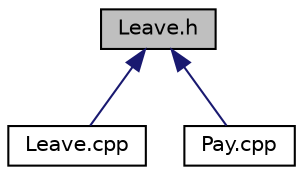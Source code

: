 digraph "Leave.h"
{
 // LATEX_PDF_SIZE
  edge [fontname="Helvetica",fontsize="10",labelfontname="Helvetica",labelfontsize="10"];
  node [fontname="Helvetica",fontsize="10",shape=record];
  Node1 [label="Leave.h",height=0.2,width=0.4,color="black", fillcolor="grey75", style="filled", fontcolor="black",tooltip="Contains the declaration of the Leave class."];
  Node1 -> Node2 [dir="back",color="midnightblue",fontsize="10",style="solid"];
  Node2 [label="Leave.cpp",height=0.2,width=0.4,color="black", fillcolor="white", style="filled",URL="$Leave_8cpp.html",tooltip="Contains the declaration of the Leave class functions."];
  Node1 -> Node3 [dir="back",color="midnightblue",fontsize="10",style="solid"];
  Node3 [label="Pay.cpp",height=0.2,width=0.4,color="black", fillcolor="white", style="filled",URL="$Pay_8cpp.html",tooltip="Contains the declaration of the Pay class functions."];
}

